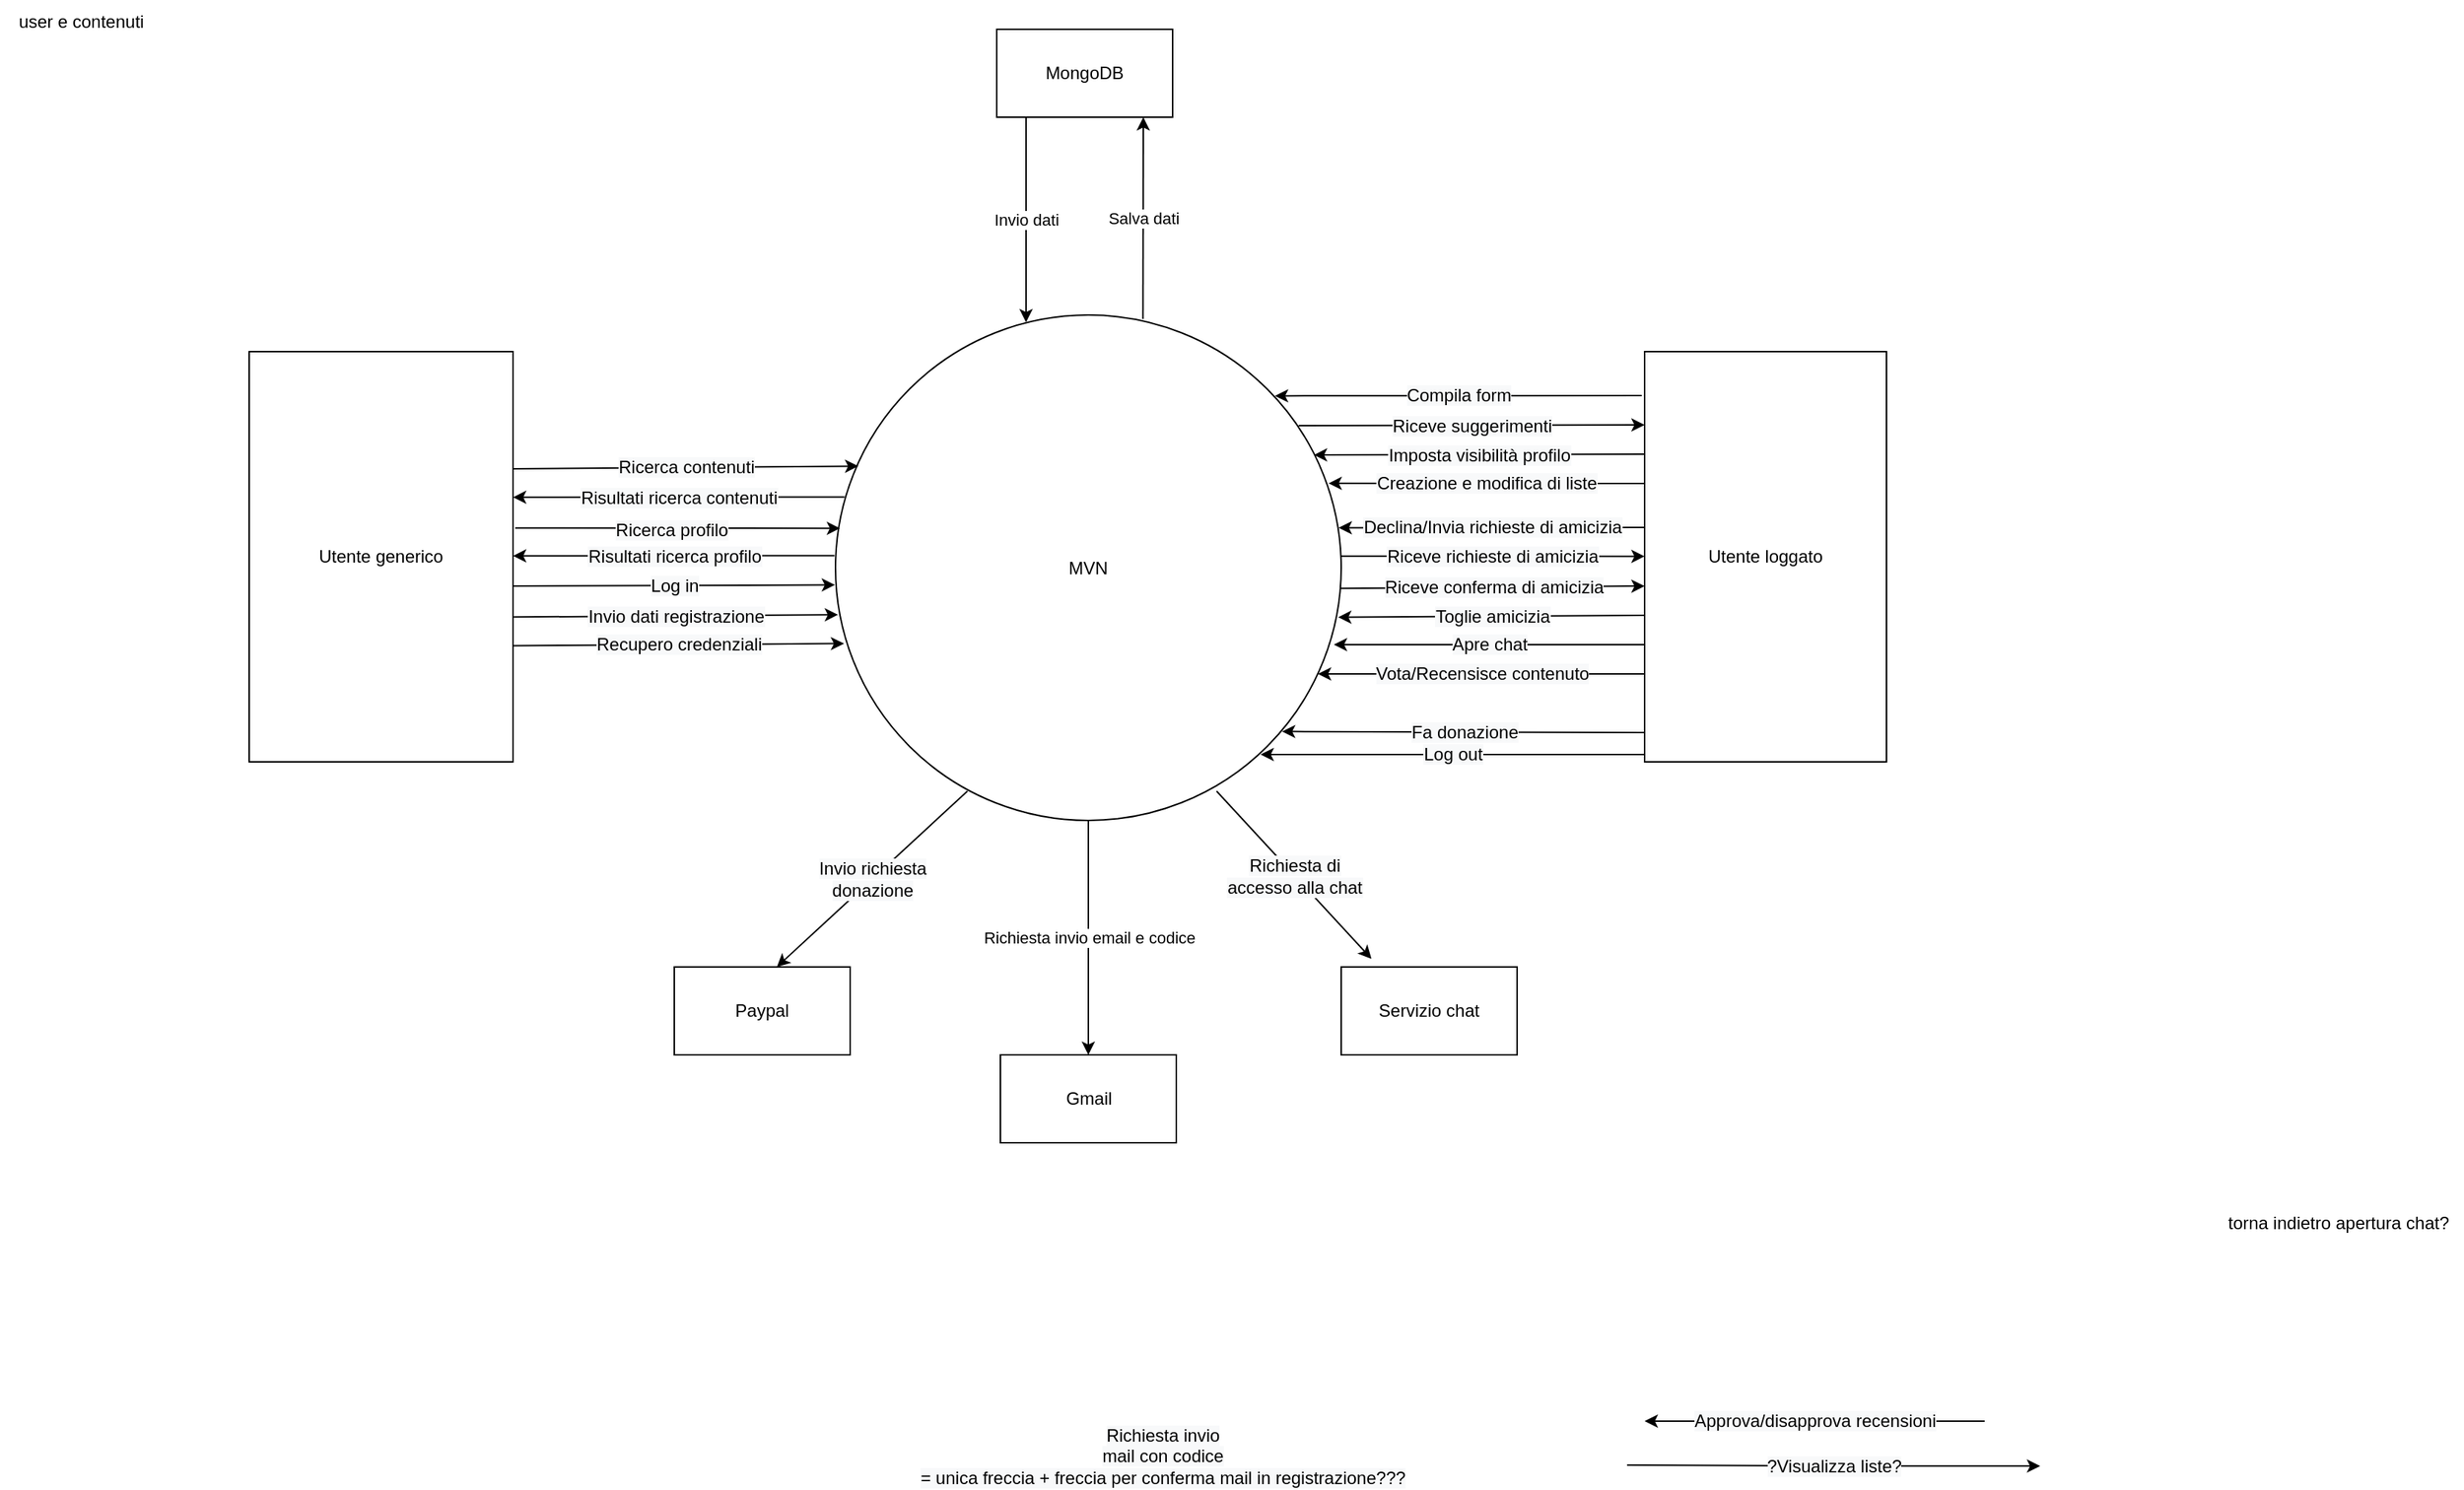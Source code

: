<mxfile version="20.8.10" type="github">
  <diagram id="dAtFrbRqFhm2w0OMjDu8" name="Pagina-1">
    <mxGraphModel dx="2233" dy="2291" grid="1" gridSize="10" guides="1" tooltips="1" connect="1" arrows="1" fold="1" page="1" pageScale="1" pageWidth="827" pageHeight="1169" math="0" shadow="0">
      <root>
        <mxCell id="0" />
        <mxCell id="1" parent="0" />
        <mxCell id="PEF5FeGuaxUVhhYKDudY-1" value="MVN" style="ellipse;whiteSpace=wrap;html=1;aspect=fixed;" parent="1" vertex="1">
          <mxGeometry x="110" y="205" width="345" height="345" as="geometry" />
        </mxCell>
        <mxCell id="PEF5FeGuaxUVhhYKDudY-2" value="Utente loggato" style="rounded=0;whiteSpace=wrap;html=1;" parent="1" vertex="1">
          <mxGeometry x="662" y="230" width="165" height="280" as="geometry" />
        </mxCell>
        <mxCell id="PEF5FeGuaxUVhhYKDudY-3" value="Utente generico" style="rounded=0;whiteSpace=wrap;html=1;" parent="1" vertex="1">
          <mxGeometry x="-290" y="230" width="180" height="280" as="geometry" />
        </mxCell>
        <mxCell id="PEF5FeGuaxUVhhYKDudY-4" value="Paypal" style="rounded=0;whiteSpace=wrap;html=1;" parent="1" vertex="1">
          <mxGeometry y="650" width="120" height="60" as="geometry" />
        </mxCell>
        <mxCell id="PEF5FeGuaxUVhhYKDudY-5" value="MongoDB" style="rounded=0;whiteSpace=wrap;html=1;" parent="1" vertex="1">
          <mxGeometry x="220" y="10" width="120" height="60" as="geometry" />
        </mxCell>
        <mxCell id="PEF5FeGuaxUVhhYKDudY-6" value="Servizio chat" style="rounded=0;whiteSpace=wrap;html=1;" parent="1" vertex="1">
          <mxGeometry x="455" y="650" width="120" height="60" as="geometry" />
        </mxCell>
        <mxCell id="Iv0paGdok0cvm0LcO6Oo-1" value="" style="endArrow=classic;html=1;rounded=0;entryX=0.045;entryY=0.299;entryDx=0;entryDy=0;entryPerimeter=0;" parent="1" target="PEF5FeGuaxUVhhYKDudY-1" edge="1">
          <mxGeometry relative="1" as="geometry">
            <mxPoint x="-110" y="310" as="sourcePoint" />
            <mxPoint x="120" y="310" as="targetPoint" />
          </mxGeometry>
        </mxCell>
        <mxCell id="Iv0paGdok0cvm0LcO6Oo-2" value="&lt;span style=&quot;font-size: 12px; background-color: rgb(248, 249, 250);&quot;&gt;Ricerca contenuti&lt;/span&gt;" style="edgeLabel;resizable=0;html=1;align=center;verticalAlign=middle;" parent="Iv0paGdok0cvm0LcO6Oo-1" connectable="0" vertex="1">
          <mxGeometry relative="1" as="geometry" />
        </mxCell>
        <mxCell id="Iv0paGdok0cvm0LcO6Oo-3" value="" style="endArrow=classic;html=1;rounded=0;exitX=1.008;exitY=0.43;exitDx=0;exitDy=0;exitPerimeter=0;entryX=0.009;entryY=0.422;entryDx=0;entryDy=0;entryPerimeter=0;" parent="1" source="PEF5FeGuaxUVhhYKDudY-3" target="PEF5FeGuaxUVhhYKDudY-1" edge="1">
          <mxGeometry relative="1" as="geometry">
            <mxPoint x="-90" y="350.0" as="sourcePoint" />
            <mxPoint x="100" y="350.0" as="targetPoint" />
          </mxGeometry>
        </mxCell>
        <mxCell id="Iv0paGdok0cvm0LcO6Oo-4" value="&lt;span style=&quot;font-size: 12px; background-color: rgb(248, 249, 250);&quot;&gt;Ricerca profilo&lt;/span&gt;" style="edgeLabel;resizable=0;html=1;align=center;verticalAlign=middle;" parent="Iv0paGdok0cvm0LcO6Oo-3" connectable="0" vertex="1">
          <mxGeometry relative="1" as="geometry">
            <mxPoint x="-5" y="1" as="offset" />
          </mxGeometry>
        </mxCell>
        <mxCell id="Iv0paGdok0cvm0LcO6Oo-5" value="" style="endArrow=classic;html=1;rounded=0;exitX=0.018;exitY=0.36;exitDx=0;exitDy=0;exitPerimeter=0;" parent="1" source="PEF5FeGuaxUVhhYKDudY-1" edge="1">
          <mxGeometry relative="1" as="geometry">
            <mxPoint x="100" y="329.41" as="sourcePoint" />
            <mxPoint x="-110" y="329.41" as="targetPoint" />
          </mxGeometry>
        </mxCell>
        <mxCell id="Iv0paGdok0cvm0LcO6Oo-6" value="&lt;span style=&quot;font-size: 12px; background-color: rgb(248, 249, 250);&quot;&gt;Risultati ricerca contenuti&lt;/span&gt;" style="edgeLabel;resizable=0;html=1;align=center;verticalAlign=middle;" parent="Iv0paGdok0cvm0LcO6Oo-5" connectable="0" vertex="1">
          <mxGeometry relative="1" as="geometry" />
        </mxCell>
        <mxCell id="Iv0paGdok0cvm0LcO6Oo-7" value="" style="endArrow=classic;html=1;rounded=0;exitX=-0.002;exitY=0.476;exitDx=0;exitDy=0;exitPerimeter=0;" parent="1" source="PEF5FeGuaxUVhhYKDudY-1" edge="1">
          <mxGeometry relative="1" as="geometry">
            <mxPoint x="100.0" y="369.41" as="sourcePoint" />
            <mxPoint x="-110" y="369.41" as="targetPoint" />
          </mxGeometry>
        </mxCell>
        <mxCell id="Iv0paGdok0cvm0LcO6Oo-8" value="&lt;span style=&quot;font-size: 12px; background-color: rgb(248, 249, 250);&quot;&gt;Risultati ricerca profilo&lt;/span&gt;" style="edgeLabel;resizable=0;html=1;align=center;verticalAlign=middle;" parent="Iv0paGdok0cvm0LcO6Oo-7" connectable="0" vertex="1">
          <mxGeometry relative="1" as="geometry" />
        </mxCell>
        <mxCell id="Iv0paGdok0cvm0LcO6Oo-14" value="" style="endArrow=classic;html=1;rounded=0;entryX=-0.001;entryY=0.534;entryDx=0;entryDy=0;entryPerimeter=0;" parent="1" target="PEF5FeGuaxUVhhYKDudY-1" edge="1">
          <mxGeometry relative="1" as="geometry">
            <mxPoint x="-110" y="390" as="sourcePoint" />
            <mxPoint x="100" y="390" as="targetPoint" />
          </mxGeometry>
        </mxCell>
        <mxCell id="Iv0paGdok0cvm0LcO6Oo-15" value="&lt;span style=&quot;font-size: 12px; background-color: rgb(248, 249, 250);&quot;&gt;Log in&lt;/span&gt;" style="edgeLabel;resizable=0;html=1;align=center;verticalAlign=middle;" parent="Iv0paGdok0cvm0LcO6Oo-14" connectable="0" vertex="1">
          <mxGeometry relative="1" as="geometry" />
        </mxCell>
        <mxCell id="Iv0paGdok0cvm0LcO6Oo-16" value="" style="endArrow=classic;html=1;rounded=0;exitX=1.003;exitY=0.647;exitDx=0;exitDy=0;exitPerimeter=0;entryX=0.005;entryY=0.593;entryDx=0;entryDy=0;entryPerimeter=0;" parent="1" source="PEF5FeGuaxUVhhYKDudY-3" target="PEF5FeGuaxUVhhYKDudY-1" edge="1">
          <mxGeometry relative="1" as="geometry">
            <mxPoint x="-90" y="410" as="sourcePoint" />
            <mxPoint x="100" y="410" as="targetPoint" />
          </mxGeometry>
        </mxCell>
        <mxCell id="Iv0paGdok0cvm0LcO6Oo-17" value="&lt;span style=&quot;font-size: 12px; background-color: rgb(248, 249, 250);&quot;&gt;Invio dati registrazione&lt;/span&gt;" style="edgeLabel;resizable=0;html=1;align=center;verticalAlign=middle;" parent="Iv0paGdok0cvm0LcO6Oo-16" connectable="0" vertex="1">
          <mxGeometry relative="1" as="geometry" />
        </mxCell>
        <mxCell id="Iv0paGdok0cvm0LcO6Oo-18" value="" style="endArrow=classic;html=1;rounded=0;exitX=0.998;exitY=0.717;exitDx=0;exitDy=0;exitPerimeter=0;entryX=0.017;entryY=0.65;entryDx=0;entryDy=0;entryPerimeter=0;" parent="1" source="PEF5FeGuaxUVhhYKDudY-3" target="PEF5FeGuaxUVhhYKDudY-1" edge="1">
          <mxGeometry relative="1" as="geometry">
            <mxPoint x="-90.0" y="430" as="sourcePoint" />
            <mxPoint x="100" y="430" as="targetPoint" />
          </mxGeometry>
        </mxCell>
        <mxCell id="Iv0paGdok0cvm0LcO6Oo-19" value="&lt;span style=&quot;font-size: 12px; background-color: rgb(248, 249, 250);&quot;&gt;Recupero credenziali&lt;/span&gt;" style="edgeLabel;resizable=0;html=1;align=center;verticalAlign=middle;" parent="Iv0paGdok0cvm0LcO6Oo-18" connectable="0" vertex="1">
          <mxGeometry relative="1" as="geometry" />
        </mxCell>
        <mxCell id="Iv0paGdok0cvm0LcO6Oo-20" value="" style="endArrow=classic;html=1;rounded=0;" parent="1" edge="1">
          <mxGeometry relative="1" as="geometry">
            <mxPoint x="662" y="505" as="sourcePoint" />
            <mxPoint x="400" y="505" as="targetPoint" />
          </mxGeometry>
        </mxCell>
        <mxCell id="Iv0paGdok0cvm0LcO6Oo-21" value="&lt;span style=&quot;font-size: 12px; background-color: rgb(248, 249, 250);&quot;&gt;Log out&lt;/span&gt;" style="edgeLabel;resizable=0;html=1;align=center;verticalAlign=middle;" parent="Iv0paGdok0cvm0LcO6Oo-20" connectable="0" vertex="1">
          <mxGeometry relative="1" as="geometry" />
        </mxCell>
        <mxCell id="Iv0paGdok0cvm0LcO6Oo-22" value="" style="endArrow=classic;html=1;rounded=0;entryX=0.883;entryY=0.824;entryDx=0;entryDy=0;entryPerimeter=0;" parent="1" target="PEF5FeGuaxUVhhYKDudY-1" edge="1">
          <mxGeometry relative="1" as="geometry">
            <mxPoint x="662" y="490" as="sourcePoint" />
            <mxPoint x="460" y="490" as="targetPoint" />
          </mxGeometry>
        </mxCell>
        <mxCell id="Iv0paGdok0cvm0LcO6Oo-23" value="&lt;span style=&quot;font-size: 12px; background-color: rgb(248, 249, 250);&quot;&gt;Fa donazione&lt;/span&gt;" style="edgeLabel;resizable=0;html=1;align=center;verticalAlign=middle;" parent="Iv0paGdok0cvm0LcO6Oo-22" connectable="0" vertex="1">
          <mxGeometry relative="1" as="geometry" />
        </mxCell>
        <mxCell id="Iv0paGdok0cvm0LcO6Oo-24" value="" style="endArrow=classic;html=1;rounded=0;entryX=0.869;entryY=0.16;entryDx=0;entryDy=0;entryPerimeter=0;" parent="1" target="PEF5FeGuaxUVhhYKDudY-1" edge="1">
          <mxGeometry relative="1" as="geometry">
            <mxPoint x="660" y="260" as="sourcePoint" />
            <mxPoint x="470" y="260" as="targetPoint" />
          </mxGeometry>
        </mxCell>
        <mxCell id="Iv0paGdok0cvm0LcO6Oo-25" value="&lt;span style=&quot;font-size: 12px; background-color: rgb(248, 249, 250);&quot;&gt;Compila form&lt;/span&gt;" style="edgeLabel;resizable=0;html=1;align=center;verticalAlign=middle;" parent="Iv0paGdok0cvm0LcO6Oo-24" connectable="0" vertex="1">
          <mxGeometry relative="1" as="geometry" />
        </mxCell>
        <mxCell id="Iv0paGdok0cvm0LcO6Oo-26" value="" style="endArrow=classic;html=1;rounded=0;exitX=0.916;exitY=0.219;exitDx=0;exitDy=0;exitPerimeter=0;" parent="1" source="PEF5FeGuaxUVhhYKDudY-1" edge="1">
          <mxGeometry relative="1" as="geometry">
            <mxPoint x="472" y="280" as="sourcePoint" />
            <mxPoint x="662" y="280" as="targetPoint" />
          </mxGeometry>
        </mxCell>
        <mxCell id="Iv0paGdok0cvm0LcO6Oo-27" value="&lt;span style=&quot;font-size: 12px; background-color: rgb(248, 249, 250);&quot;&gt;Riceve suggerimenti&lt;/span&gt;" style="edgeLabel;resizable=0;html=1;align=center;verticalAlign=middle;" parent="Iv0paGdok0cvm0LcO6Oo-26" connectable="0" vertex="1">
          <mxGeometry relative="1" as="geometry" />
        </mxCell>
        <mxCell id="Iv0paGdok0cvm0LcO6Oo-28" value="" style="endArrow=classic;html=1;rounded=0;entryX=0.946;entryY=0.277;entryDx=0;entryDy=0;entryPerimeter=0;" parent="1" target="PEF5FeGuaxUVhhYKDudY-1" edge="1">
          <mxGeometry relative="1" as="geometry">
            <mxPoint x="662" y="300" as="sourcePoint" />
            <mxPoint x="462" y="300" as="targetPoint" />
          </mxGeometry>
        </mxCell>
        <mxCell id="Iv0paGdok0cvm0LcO6Oo-29" value="&lt;span style=&quot;font-size: 12px; background-color: rgb(248, 249, 250);&quot;&gt;Imposta visibilità profilo&lt;/span&gt;" style="edgeLabel;resizable=0;html=1;align=center;verticalAlign=middle;" parent="Iv0paGdok0cvm0LcO6Oo-28" connectable="0" vertex="1">
          <mxGeometry relative="1" as="geometry" />
        </mxCell>
        <mxCell id="Iv0paGdok0cvm0LcO6Oo-30" value="" style="endArrow=classic;html=1;rounded=0;entryX=0.975;entryY=0.333;entryDx=0;entryDy=0;entryPerimeter=0;" parent="1" target="PEF5FeGuaxUVhhYKDudY-1" edge="1">
          <mxGeometry relative="1" as="geometry">
            <mxPoint x="662" y="320.0" as="sourcePoint" />
            <mxPoint x="462" y="320" as="targetPoint" />
          </mxGeometry>
        </mxCell>
        <mxCell id="Iv0paGdok0cvm0LcO6Oo-31" value="&lt;span style=&quot;font-size: 12px; background-color: rgb(248, 249, 250);&quot;&gt;Creazione e modifica di liste&lt;/span&gt;" style="edgeLabel;resizable=0;html=1;align=center;verticalAlign=middle;" parent="Iv0paGdok0cvm0LcO6Oo-30" connectable="0" vertex="1">
          <mxGeometry relative="1" as="geometry" />
        </mxCell>
        <mxCell id="Iv0paGdok0cvm0LcO6Oo-34" value="" style="endArrow=classic;html=1;rounded=0;" parent="1" edge="1">
          <mxGeometry relative="1" as="geometry">
            <mxPoint x="662" y="430.0" as="sourcePoint" />
            <mxPoint x="450" y="430" as="targetPoint" />
          </mxGeometry>
        </mxCell>
        <mxCell id="Iv0paGdok0cvm0LcO6Oo-35" value="&lt;span style=&quot;font-size: 12px; background-color: rgb(248, 249, 250);&quot;&gt;Apre chat&lt;/span&gt;" style="edgeLabel;resizable=0;html=1;align=center;verticalAlign=middle;" parent="Iv0paGdok0cvm0LcO6Oo-34" connectable="0" vertex="1">
          <mxGeometry relative="1" as="geometry" />
        </mxCell>
        <mxCell id="PEF5FeGuaxUVhhYKDudY-7" value="Gmail" style="rounded=0;whiteSpace=wrap;html=1;" parent="1" vertex="1">
          <mxGeometry x="222.5" y="710" width="120" height="60" as="geometry" />
        </mxCell>
        <mxCell id="Iv0paGdok0cvm0LcO6Oo-42" value="" style="endArrow=classic;html=1;rounded=0;entryX=0.995;entryY=0.421;entryDx=0;entryDy=0;entryPerimeter=0;" parent="1" target="PEF5FeGuaxUVhhYKDudY-1" edge="1">
          <mxGeometry relative="1" as="geometry">
            <mxPoint x="662" y="350" as="sourcePoint" />
            <mxPoint x="460" y="350" as="targetPoint" />
          </mxGeometry>
        </mxCell>
        <mxCell id="Iv0paGdok0cvm0LcO6Oo-43" value="&lt;span style=&quot;font-size: 12px; background-color: rgb(248, 249, 250);&quot;&gt;Declina/Invia richieste di amicizia&lt;/span&gt;" style="edgeLabel;resizable=0;html=1;align=center;verticalAlign=middle;" parent="Iv0paGdok0cvm0LcO6Oo-42" connectable="0" vertex="1">
          <mxGeometry relative="1" as="geometry" />
        </mxCell>
        <mxCell id="Iv0paGdok0cvm0LcO6Oo-44" value="" style="endArrow=classic;html=1;rounded=0;exitX=0.999;exitY=0.477;exitDx=0;exitDy=0;exitPerimeter=0;" parent="1" source="PEF5FeGuaxUVhhYKDudY-1" edge="1">
          <mxGeometry relative="1" as="geometry">
            <mxPoint x="460" y="370" as="sourcePoint" />
            <mxPoint x="662" y="369.74" as="targetPoint" />
          </mxGeometry>
        </mxCell>
        <mxCell id="Iv0paGdok0cvm0LcO6Oo-45" value="&lt;span style=&quot;font-size: 12px; background-color: rgb(248, 249, 250);&quot;&gt;Riceve richieste di amicizia&lt;/span&gt;" style="edgeLabel;resizable=0;html=1;align=center;verticalAlign=middle;" parent="Iv0paGdok0cvm0LcO6Oo-44" connectable="0" vertex="1">
          <mxGeometry relative="1" as="geometry" />
        </mxCell>
        <mxCell id="Iv0paGdok0cvm0LcO6Oo-46" value="" style="endArrow=classic;html=1;rounded=0;exitX=0.998;exitY=0.541;exitDx=0;exitDy=0;exitPerimeter=0;" parent="1" source="PEF5FeGuaxUVhhYKDudY-1" edge="1">
          <mxGeometry relative="1" as="geometry">
            <mxPoint x="472" y="390" as="sourcePoint" />
            <mxPoint x="662" y="390" as="targetPoint" />
          </mxGeometry>
        </mxCell>
        <mxCell id="Iv0paGdok0cvm0LcO6Oo-47" value="&lt;span style=&quot;font-size: 12px; background-color: rgb(248, 249, 250);&quot;&gt;Riceve conferma di amicizia&lt;/span&gt;" style="edgeLabel;resizable=0;html=1;align=center;verticalAlign=middle;" parent="Iv0paGdok0cvm0LcO6Oo-46" connectable="0" vertex="1">
          <mxGeometry relative="1" as="geometry" />
        </mxCell>
        <mxCell id="Iv0paGdok0cvm0LcO6Oo-48" value="" style="endArrow=classic;html=1;rounded=0;entryX=0.994;entryY=0.598;entryDx=0;entryDy=0;entryPerimeter=0;" parent="1" target="PEF5FeGuaxUVhhYKDudY-1" edge="1">
          <mxGeometry relative="1" as="geometry">
            <mxPoint x="662" y="410" as="sourcePoint" />
            <mxPoint x="462" y="410" as="targetPoint" />
          </mxGeometry>
        </mxCell>
        <mxCell id="Iv0paGdok0cvm0LcO6Oo-49" value="&lt;span style=&quot;font-size: 12px; background-color: rgb(248, 249, 250);&quot;&gt;Toglie amicizia&lt;/span&gt;" style="edgeLabel;resizable=0;html=1;align=center;verticalAlign=middle;" parent="Iv0paGdok0cvm0LcO6Oo-48" connectable="0" vertex="1">
          <mxGeometry relative="1" as="geometry" />
        </mxCell>
        <mxCell id="Iv0paGdok0cvm0LcO6Oo-50" value="" style="endArrow=classic;html=1;rounded=0;entryX=0.954;entryY=0.71;entryDx=0;entryDy=0;entryPerimeter=0;" parent="1" target="PEF5FeGuaxUVhhYKDudY-1" edge="1">
          <mxGeometry relative="1" as="geometry">
            <mxPoint x="662" y="450" as="sourcePoint" />
            <mxPoint x="462" y="450" as="targetPoint" />
          </mxGeometry>
        </mxCell>
        <mxCell id="Iv0paGdok0cvm0LcO6Oo-51" value="&lt;span style=&quot;font-size: 12px; background-color: rgb(248, 249, 250);&quot;&gt;Vota/Recensisce contenuto&lt;/span&gt;" style="edgeLabel;resizable=0;html=1;align=center;verticalAlign=middle;" parent="Iv0paGdok0cvm0LcO6Oo-50" connectable="0" vertex="1">
          <mxGeometry relative="1" as="geometry" />
        </mxCell>
        <mxCell id="Iv0paGdok0cvm0LcO6Oo-52" value="" style="endArrow=classic;html=1;rounded=0;" parent="1" edge="1">
          <mxGeometry relative="1" as="geometry">
            <mxPoint x="894" y="960" as="sourcePoint" />
            <mxPoint x="662" y="960" as="targetPoint" />
          </mxGeometry>
        </mxCell>
        <mxCell id="Iv0paGdok0cvm0LcO6Oo-53" value="&lt;span style=&quot;font-size: 12px; background-color: rgb(248, 249, 250);&quot;&gt;Approva/disapprova recensioni&lt;/span&gt;" style="edgeLabel;resizable=0;html=1;align=center;verticalAlign=middle;" parent="Iv0paGdok0cvm0LcO6Oo-52" connectable="0" vertex="1">
          <mxGeometry relative="1" as="geometry" />
        </mxCell>
        <mxCell id="Iv0paGdok0cvm0LcO6Oo-56" value="" style="endArrow=classic;html=1;rounded=0;entryX=0.172;entryY=-0.093;entryDx=0;entryDy=0;entryPerimeter=0;" parent="1" target="PEF5FeGuaxUVhhYKDudY-6" edge="1">
          <mxGeometry relative="1" as="geometry">
            <mxPoint x="370" y="530" as="sourcePoint" />
            <mxPoint x="370.0" y="694.995" as="targetPoint" />
          </mxGeometry>
        </mxCell>
        <mxCell id="Iv0paGdok0cvm0LcO6Oo-57" value="&lt;span style=&quot;font-size: 12px; background-color: rgb(248, 249, 250);&quot;&gt;Richiesta di &lt;br&gt;accesso alla chat&lt;/span&gt;" style="edgeLabel;resizable=0;html=1;align=center;verticalAlign=middle;" parent="Iv0paGdok0cvm0LcO6Oo-56" connectable="0" vertex="1">
          <mxGeometry relative="1" as="geometry" />
        </mxCell>
        <mxCell id="Iv0paGdok0cvm0LcO6Oo-58" value="Richiesta invio email e codice" style="endArrow=classic;html=1;rounded=0;exitX=0.5;exitY=1;exitDx=0;exitDy=0;entryX=0.5;entryY=0;entryDx=0;entryDy=0;" parent="1" source="PEF5FeGuaxUVhhYKDudY-1" edge="1" target="PEF5FeGuaxUVhhYKDudY-7">
          <mxGeometry relative="1" as="geometry">
            <mxPoint x="230" y="550" as="sourcePoint" />
            <mxPoint x="230.0" y="711.265" as="targetPoint" />
            <Array as="points" />
          </mxGeometry>
        </mxCell>
        <mxCell id="Iv0paGdok0cvm0LcO6Oo-59" value="&lt;span style=&quot;font-size: 12px; background-color: rgb(248, 249, 250);&quot;&gt;Richiesta invio&lt;/span&gt;&lt;br style=&quot;font-size: 12px; background-color: rgb(248, 249, 250);&quot;&gt;&lt;span style=&quot;font-size: 12px; background-color: rgb(248, 249, 250);&quot;&gt;mail con codice&lt;br&gt;= unica freccia + freccia per conferma mail in registrazione???&lt;br&gt;&lt;/span&gt;" style="edgeLabel;resizable=0;html=1;align=center;verticalAlign=middle;" parent="Iv0paGdok0cvm0LcO6Oo-58" connectable="0" vertex="1">
          <mxGeometry relative="1" as="geometry">
            <mxPoint x="50" y="354" as="offset" />
          </mxGeometry>
        </mxCell>
        <mxCell id="Iv0paGdok0cvm0LcO6Oo-60" value="C" style="endArrow=classic;html=1;rounded=0;" parent="1" edge="1">
          <mxGeometry relative="1" as="geometry">
            <mxPoint x="200.0" y="530.0" as="sourcePoint" />
            <mxPoint x="70" y="650" as="targetPoint" />
          </mxGeometry>
        </mxCell>
        <mxCell id="Iv0paGdok0cvm0LcO6Oo-61" value="&lt;span style=&quot;font-size: 12px; background-color: rgb(248, 249, 250);&quot;&gt;Invio richiesta&lt;br&gt;donazione&lt;br&gt;&lt;/span&gt;" style="edgeLabel;resizable=0;html=1;align=center;verticalAlign=middle;" parent="Iv0paGdok0cvm0LcO6Oo-60" connectable="0" vertex="1">
          <mxGeometry relative="1" as="geometry" />
        </mxCell>
        <mxCell id="Iv0paGdok0cvm0LcO6Oo-62" value="" style="endArrow=classic;html=1;rounded=0;exitX=0.608;exitY=0.008;exitDx=0;exitDy=0;exitPerimeter=0;" parent="1" source="PEF5FeGuaxUVhhYKDudY-1" edge="1">
          <mxGeometry relative="1" as="geometry">
            <mxPoint x="320" y="160" as="sourcePoint" />
            <mxPoint x="320" y="70" as="targetPoint" />
          </mxGeometry>
        </mxCell>
        <mxCell id="Iv0paGdok0cvm0LcO6Oo-63" value="Salva dati" style="edgeLabel;resizable=0;html=1;align=center;verticalAlign=middle;" parent="Iv0paGdok0cvm0LcO6Oo-62" connectable="0" vertex="1">
          <mxGeometry relative="1" as="geometry" />
        </mxCell>
        <mxCell id="Iv0paGdok0cvm0LcO6Oo-64" value="" style="endArrow=classic;html=1;rounded=0;" parent="1" edge="1">
          <mxGeometry relative="1" as="geometry">
            <mxPoint x="240" y="70" as="sourcePoint" />
            <mxPoint x="240" y="210" as="targetPoint" />
          </mxGeometry>
        </mxCell>
        <mxCell id="Iv0paGdok0cvm0LcO6Oo-65" value="Invio dati" style="edgeLabel;resizable=0;html=1;align=center;verticalAlign=middle;" parent="Iv0paGdok0cvm0LcO6Oo-64" connectable="0" vertex="1">
          <mxGeometry relative="1" as="geometry" />
        </mxCell>
        <mxCell id="Iv0paGdok0cvm0LcO6Oo-66" value="user e contenuti" style="text;html=1;align=center;verticalAlign=middle;resizable=0;points=[];autosize=1;strokeColor=none;fillColor=none;" parent="1" vertex="1">
          <mxGeometry x="-460" y="-10" width="110" height="30" as="geometry" />
        </mxCell>
        <mxCell id="YD_aeKzXO214wBn--px5-1" value="torna indietro apertura chat?" style="text;html=1;align=center;verticalAlign=middle;resizable=0;points=[];autosize=1;strokeColor=none;fillColor=none;" parent="1" vertex="1">
          <mxGeometry x="1050" y="810" width="170" height="30" as="geometry" />
        </mxCell>
        <mxCell id="XjfcJIO8OUWN_W-gcX83-1" value="" style="endArrow=classic;html=1;rounded=0;exitX=0.783;exitY=0.085;exitDx=0;exitDy=0;exitPerimeter=0;" edge="1" parent="1">
          <mxGeometry relative="1" as="geometry">
            <mxPoint x="649.995" y="990.005" as="sourcePoint" />
            <mxPoint x="931.86" y="990.68" as="targetPoint" />
            <Array as="points">
              <mxPoint x="799.86" y="990.68" />
            </Array>
          </mxGeometry>
        </mxCell>
        <mxCell id="XjfcJIO8OUWN_W-gcX83-2" value="&lt;span style=&quot;font-size: 12px; background-color: rgb(248, 249, 250);&quot;&gt;?Visualizza liste?&lt;/span&gt;" style="edgeLabel;resizable=0;html=1;align=center;verticalAlign=middle;" connectable="0" vertex="1" parent="XjfcJIO8OUWN_W-gcX83-1">
          <mxGeometry relative="1" as="geometry" />
        </mxCell>
      </root>
    </mxGraphModel>
  </diagram>
</mxfile>
